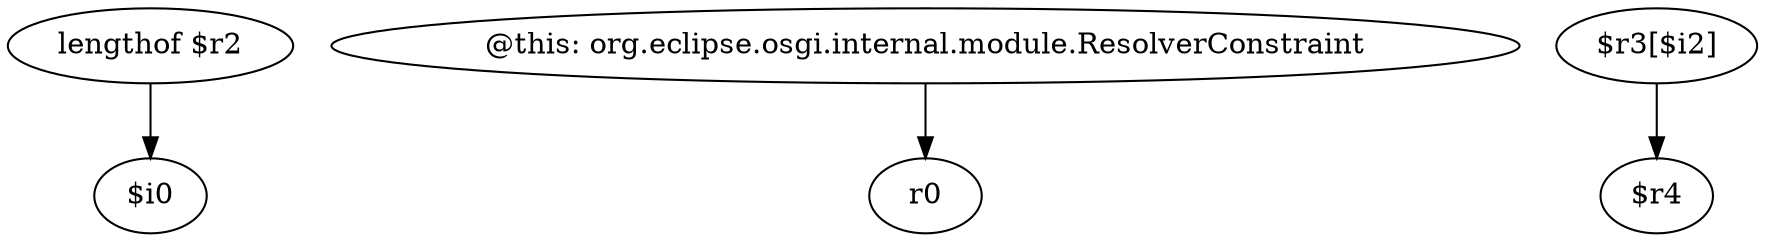 digraph g {
0[label="lengthof $r2"]
1[label="$i0"]
0->1[label=""]
2[label="@this: org.eclipse.osgi.internal.module.ResolverConstraint"]
3[label="r0"]
2->3[label=""]
4[label="$r3[$i2]"]
5[label="$r4"]
4->5[label=""]
}